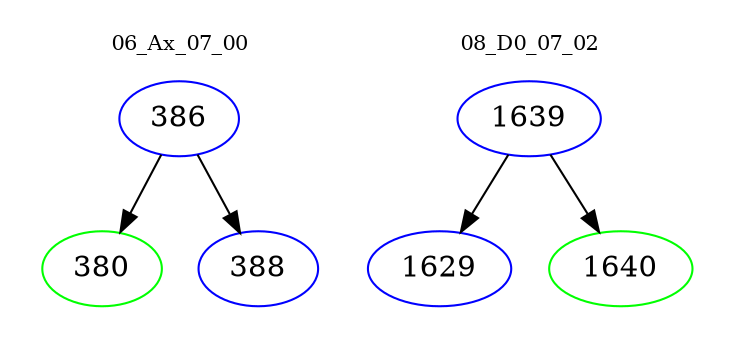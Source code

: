 digraph{
subgraph cluster_0 {
color = white
label = "06_Ax_07_00";
fontsize=10;
T0_386 [label="386", color="blue"]
T0_386 -> T0_380 [color="black"]
T0_380 [label="380", color="green"]
T0_386 -> T0_388 [color="black"]
T0_388 [label="388", color="blue"]
}
subgraph cluster_1 {
color = white
label = "08_D0_07_02";
fontsize=10;
T1_1639 [label="1639", color="blue"]
T1_1639 -> T1_1629 [color="black"]
T1_1629 [label="1629", color="blue"]
T1_1639 -> T1_1640 [color="black"]
T1_1640 [label="1640", color="green"]
}
}
